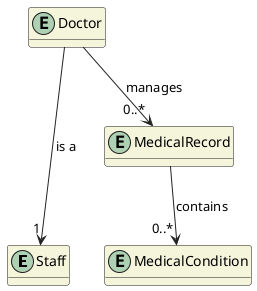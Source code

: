 @startuml

skinparam classAttributeIconSize 0
hide empty attributes
skinparam classBackgroundColor beige
skinparam ArrowColor #222222

entity Staff {}
entity Doctor {}
entity MedicalCondition {}
entity MedicalRecord {}

Doctor ---> "1" Staff : is a
MedicalRecord --> "0..*" MedicalCondition : contains
Doctor --> "0..*" MedicalRecord : manages

@enduml

